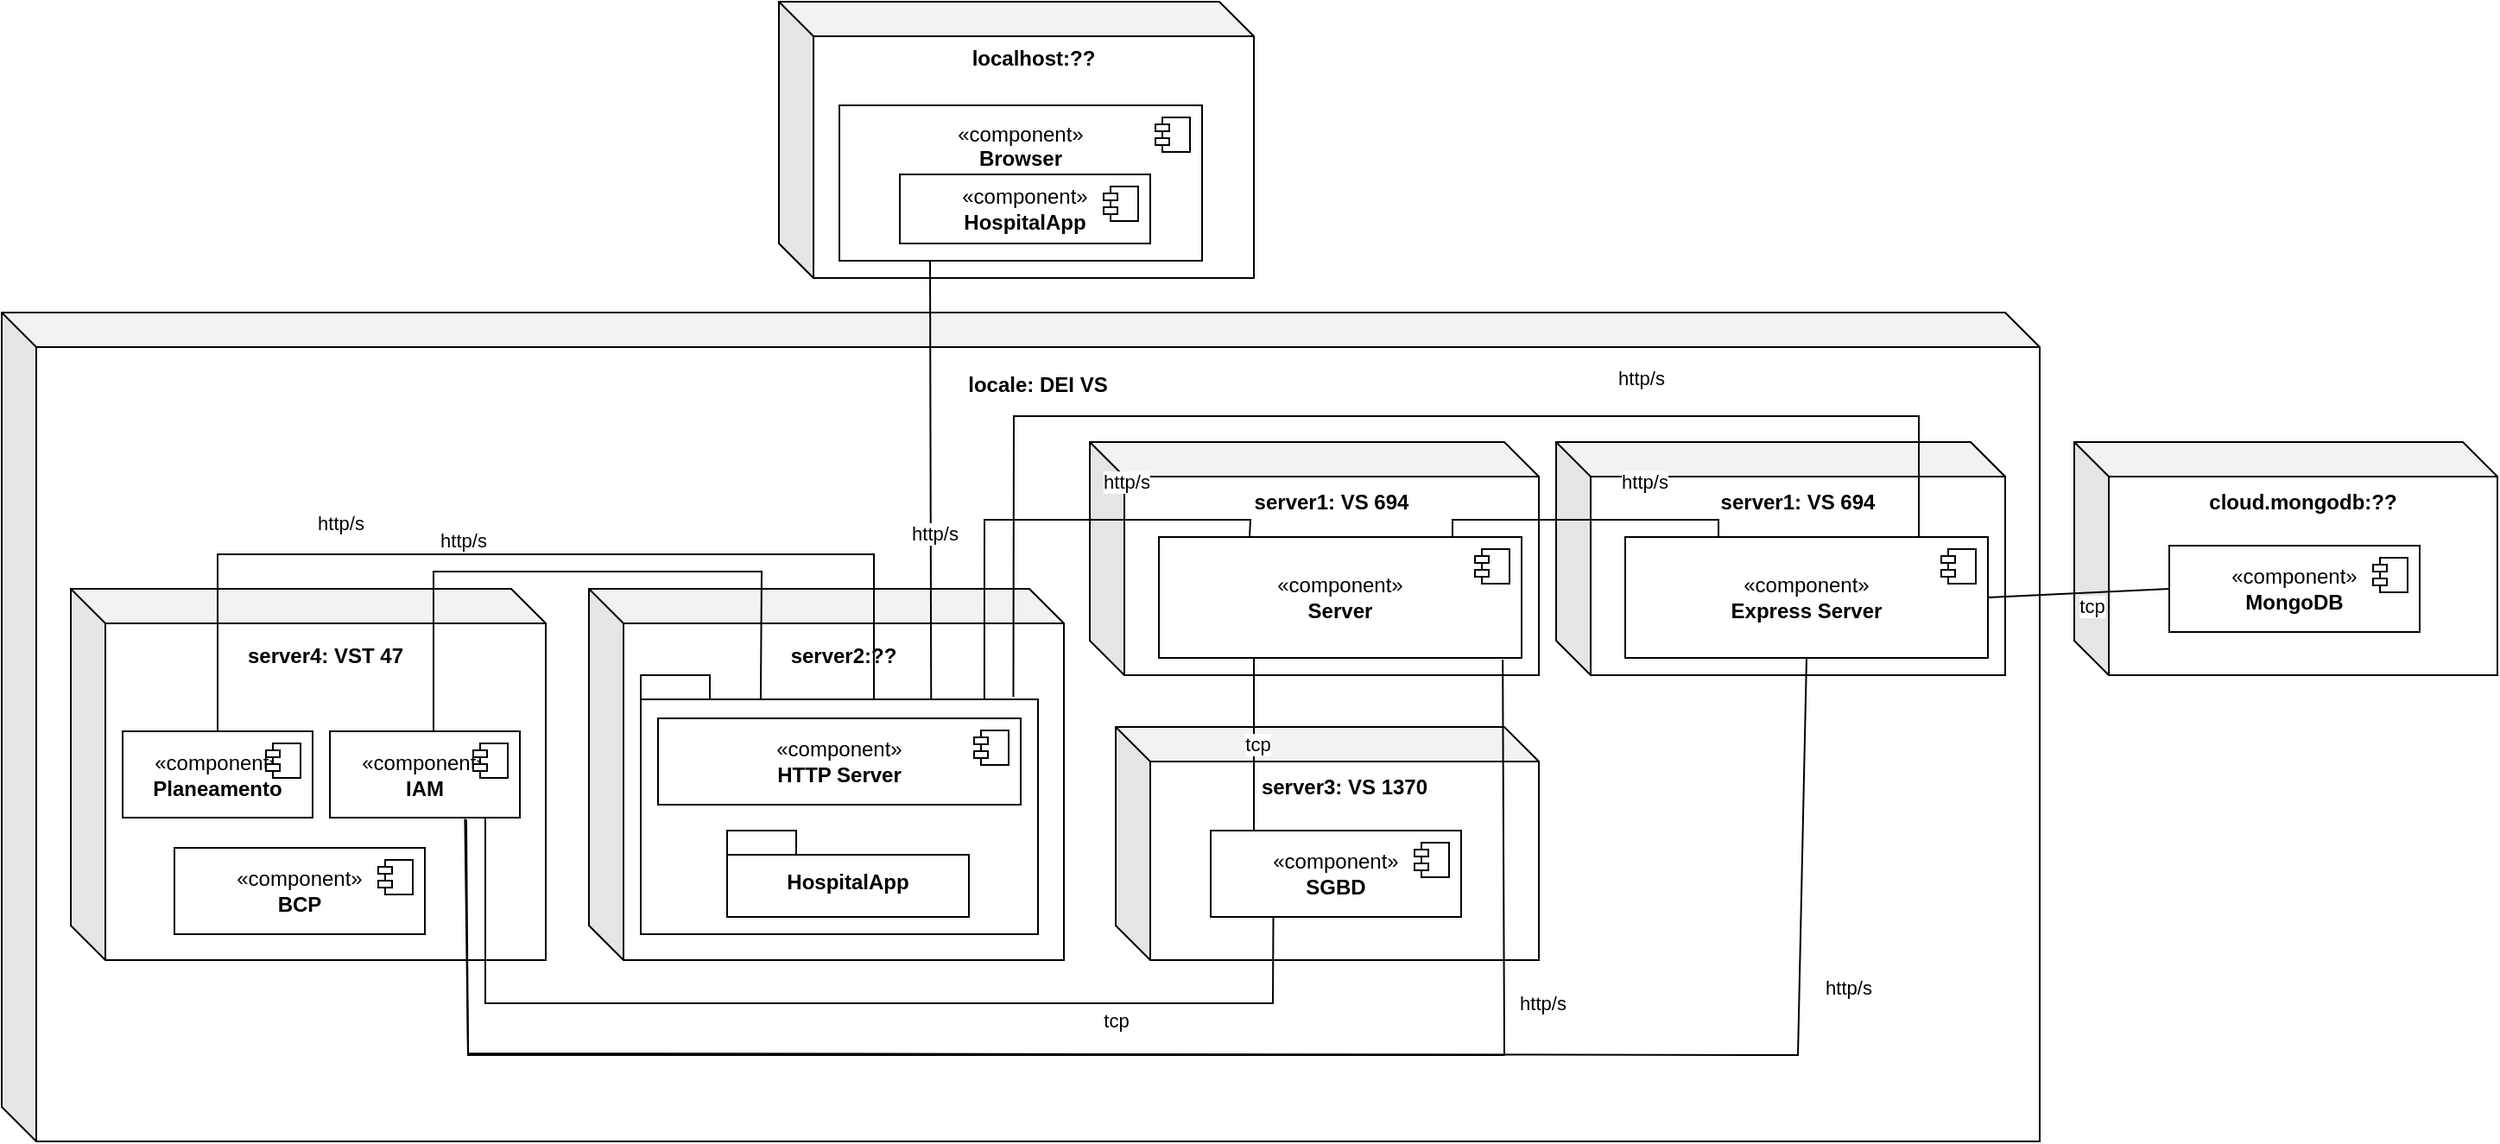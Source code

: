 <mxfile version="24.1.0" type="device">
  <diagram name="Página-1" id="HnM5bIwWVijFqjH4xQIT">
    <mxGraphModel dx="2812" dy="968" grid="1" gridSize="10" guides="1" tooltips="1" connect="1" arrows="1" fold="1" page="1" pageScale="1" pageWidth="827" pageHeight="1169" math="0" shadow="0">
      <root>
        <mxCell id="0" />
        <mxCell id="1" parent="0" />
        <mxCell id="ByQ2cYp2gSyykNQokh5q-1" value="&lt;b&gt;locale: DEI VS&lt;/b&gt;&lt;br&gt;&lt;div&gt;&lt;b&gt;&lt;br&gt;&lt;/b&gt;&lt;/div&gt;&lt;div&gt;&lt;b&gt;&lt;br&gt;&lt;/b&gt;&lt;/div&gt;&lt;div&gt;&lt;b&gt;&lt;br&gt;&lt;/b&gt;&lt;/div&gt;&lt;div&gt;&lt;b&gt;&lt;br&gt;&lt;/b&gt;&lt;/div&gt;&lt;div&gt;&lt;b&gt;&lt;br&gt;&lt;/b&gt;&lt;/div&gt;&lt;div&gt;&lt;b&gt;&lt;br&gt;&lt;/b&gt;&lt;/div&gt;&lt;div&gt;&lt;b&gt;&lt;br&gt;&lt;/b&gt;&lt;/div&gt;&lt;div&gt;&lt;br&gt;&lt;/div&gt;&lt;div&gt;&lt;br&gt;&lt;/div&gt;&lt;div&gt;&lt;br&gt;&lt;/div&gt;&lt;div&gt;&lt;br&gt;&lt;/div&gt;&lt;div&gt;&lt;br&gt;&lt;/div&gt;&lt;div&gt;&lt;br&gt;&lt;/div&gt;&lt;div&gt;&lt;br&gt;&lt;/div&gt;&lt;div&gt;&lt;br&gt;&lt;/div&gt;&lt;div&gt;&lt;br&gt;&lt;/div&gt;&lt;div&gt;&lt;br&gt;&lt;/div&gt;&lt;div&gt;&lt;br&gt;&lt;/div&gt;&lt;div&gt;&lt;br&gt;&lt;/div&gt;&lt;div&gt;&lt;br&gt;&lt;/div&gt;&lt;div&gt;&lt;br&gt;&lt;/div&gt;&lt;div&gt;&lt;br&gt;&lt;/div&gt;&lt;div&gt;&lt;br&gt;&lt;/div&gt;&lt;div&gt;&lt;br&gt;&lt;/div&gt;&lt;div&gt;&lt;br&gt;&lt;/div&gt;&lt;div&gt;&lt;br&gt;&lt;/div&gt;&lt;div&gt;&lt;br&gt;&lt;/div&gt;&lt;div&gt;&lt;br&gt;&lt;/div&gt;&lt;div&gt;&lt;br&gt;&lt;/div&gt;" style="shape=cube;whiteSpace=wrap;html=1;boundedLbl=1;backgroundOutline=1;darkOpacity=0.05;darkOpacity2=0.1;" parent="1" vertex="1">
          <mxGeometry x="-240" y="440" width="1180" height="480" as="geometry" />
        </mxCell>
        <mxCell id="PMfT4O3rlju3MlyJxA8M-1" value="&lt;b&gt;localhost:??&lt;/b&gt;&lt;div&gt;&lt;b&gt;&lt;br&gt;&lt;/b&gt;&lt;/div&gt;&lt;div&gt;&lt;b&gt;&lt;br&gt;&lt;/b&gt;&lt;/div&gt;&lt;div&gt;&lt;b&gt;&lt;br&gt;&lt;/b&gt;&lt;/div&gt;&lt;div&gt;&lt;b&gt;&lt;br&gt;&lt;/b&gt;&lt;/div&gt;&lt;div&gt;&lt;b&gt;&lt;br&gt;&lt;/b&gt;&lt;/div&gt;&lt;div&gt;&lt;b&gt;&lt;br&gt;&lt;/b&gt;&lt;/div&gt;&lt;div&gt;&lt;b&gt;&lt;br&gt;&lt;/b&gt;&lt;/div&gt;&lt;div&gt;&lt;br&gt;&lt;/div&gt;" style="shape=cube;whiteSpace=wrap;html=1;boundedLbl=1;backgroundOutline=1;darkOpacity=0.05;darkOpacity2=0.1;" parent="1" vertex="1">
          <mxGeometry x="210" y="260" width="275" height="160" as="geometry" />
        </mxCell>
        <mxCell id="PMfT4O3rlju3MlyJxA8M-2" value="«component»&lt;br&gt;&lt;b&gt;Browser&lt;/b&gt;&lt;div&gt;&lt;b&gt;&lt;br&gt;&lt;/b&gt;&lt;/div&gt;&lt;div&gt;&lt;b&gt;&lt;br&gt;&lt;/b&gt;&lt;/div&gt;&lt;div&gt;&lt;b&gt;&lt;br&gt;&lt;/b&gt;&lt;/div&gt;" style="html=1;dropTarget=0;whiteSpace=wrap;" parent="1" vertex="1">
          <mxGeometry x="245" y="320" width="210" height="90" as="geometry" />
        </mxCell>
        <mxCell id="PMfT4O3rlju3MlyJxA8M-3" value="" style="shape=module;jettyWidth=8;jettyHeight=4;" parent="PMfT4O3rlju3MlyJxA8M-2" vertex="1">
          <mxGeometry x="1" width="20" height="20" relative="1" as="geometry">
            <mxPoint x="-27" y="7" as="offset" />
          </mxGeometry>
        </mxCell>
        <mxCell id="PMfT4O3rlju3MlyJxA8M-4" value="«component»&lt;br&gt;&lt;b&gt;HospitalApp&lt;/b&gt;" style="html=1;dropTarget=0;whiteSpace=wrap;" parent="1" vertex="1">
          <mxGeometry x="280" y="360" width="145" height="40" as="geometry" />
        </mxCell>
        <mxCell id="PMfT4O3rlju3MlyJxA8M-5" value="" style="shape=module;jettyWidth=8;jettyHeight=4;" parent="PMfT4O3rlju3MlyJxA8M-4" vertex="1">
          <mxGeometry x="1" width="20" height="20" relative="1" as="geometry">
            <mxPoint x="-27" y="7" as="offset" />
          </mxGeometry>
        </mxCell>
        <mxCell id="PMfT4O3rlju3MlyJxA8M-8" value="&lt;b&gt;server2:??&lt;/b&gt;&lt;div&gt;&lt;b&gt;&lt;br&gt;&lt;/b&gt;&lt;/div&gt;&lt;div&gt;&lt;b&gt;&lt;br&gt;&lt;/b&gt;&lt;/div&gt;&lt;div&gt;&lt;b&gt;&lt;br&gt;&lt;/b&gt;&lt;/div&gt;&lt;div&gt;&lt;b&gt;&lt;br&gt;&lt;/b&gt;&lt;/div&gt;&lt;div&gt;&lt;b&gt;&lt;br&gt;&lt;/b&gt;&lt;/div&gt;&lt;div&gt;&lt;b&gt;&lt;br&gt;&lt;/b&gt;&lt;/div&gt;&lt;div&gt;&lt;b&gt;&lt;br&gt;&lt;/b&gt;&lt;/div&gt;&lt;div&gt;&lt;br&gt;&lt;/div&gt;&lt;div&gt;&lt;br&gt;&lt;/div&gt;&lt;div&gt;&lt;br&gt;&lt;/div&gt;&lt;div&gt;&lt;br&gt;&lt;/div&gt;" style="shape=cube;whiteSpace=wrap;html=1;boundedLbl=1;backgroundOutline=1;darkOpacity=0.05;darkOpacity2=0.1;" parent="1" vertex="1">
          <mxGeometry x="100" y="600" width="275" height="215" as="geometry" />
        </mxCell>
        <mxCell id="PMfT4O3rlju3MlyJxA8M-14" value="" style="endArrow=none;html=1;rounded=0;entryX=0.25;entryY=1;entryDx=0;entryDy=0;exitX=0.731;exitY=0.108;exitDx=0;exitDy=0;exitPerimeter=0;" parent="1" edge="1" target="PMfT4O3rlju3MlyJxA8M-2" source="ByQ2cYp2gSyykNQokh5q-7">
          <mxGeometry width="50" height="50" relative="1" as="geometry">
            <mxPoint x="330.73" y="665.18" as="sourcePoint" />
            <mxPoint x="330.0" y="410" as="targetPoint" />
          </mxGeometry>
        </mxCell>
        <mxCell id="PMfT4O3rlju3MlyJxA8M-15" value="http/s" style="edgeLabel;html=1;align=center;verticalAlign=middle;resizable=0;points=[];" parent="PMfT4O3rlju3MlyJxA8M-14" vertex="1" connectable="0">
          <mxGeometry x="-0.389" y="-2" relative="1" as="geometry">
            <mxPoint y="-20" as="offset" />
          </mxGeometry>
        </mxCell>
        <mxCell id="PMfT4O3rlju3MlyJxA8M-17" value="&lt;b&gt;server1: VS 694&lt;/b&gt;&lt;div&gt;&lt;b&gt;&lt;br&gt;&lt;/b&gt;&lt;/div&gt;&lt;div&gt;&lt;b&gt;&lt;br&gt;&lt;/b&gt;&lt;/div&gt;&lt;div&gt;&lt;b&gt;&lt;br&gt;&lt;/b&gt;&lt;/div&gt;&lt;div&gt;&lt;b&gt;&lt;br&gt;&lt;/b&gt;&lt;/div&gt;&lt;div&gt;&lt;b&gt;&lt;br&gt;&lt;/b&gt;&lt;/div&gt;&lt;div&gt;&lt;br&gt;&lt;/div&gt;" style="shape=cube;whiteSpace=wrap;html=1;boundedLbl=1;backgroundOutline=1;darkOpacity=0.05;darkOpacity2=0.1;" parent="1" vertex="1">
          <mxGeometry x="390" y="515" width="260" height="135" as="geometry" />
        </mxCell>
        <mxCell id="PMfT4O3rlju3MlyJxA8M-18" value="«component»&lt;br&gt;&lt;b&gt;Server&lt;/b&gt;" style="html=1;dropTarget=0;whiteSpace=wrap;" parent="1" vertex="1">
          <mxGeometry x="430" y="570" width="210" height="70" as="geometry" />
        </mxCell>
        <mxCell id="PMfT4O3rlju3MlyJxA8M-19" value="" style="shape=module;jettyWidth=8;jettyHeight=4;" parent="PMfT4O3rlju3MlyJxA8M-18" vertex="1">
          <mxGeometry x="1" width="20" height="20" relative="1" as="geometry">
            <mxPoint x="-27" y="7" as="offset" />
          </mxGeometry>
        </mxCell>
        <mxCell id="PMfT4O3rlju3MlyJxA8M-23" value="" style="endArrow=none;html=1;rounded=0;entryX=0.865;entryY=0.097;entryDx=0;entryDy=0;entryPerimeter=0;exitX=0.25;exitY=0;exitDx=0;exitDy=0;" parent="1" source="PMfT4O3rlju3MlyJxA8M-18" target="ByQ2cYp2gSyykNQokh5q-7" edge="1">
          <mxGeometry width="50" height="50" relative="1" as="geometry">
            <mxPoint x="440" y="515" as="sourcePoint" />
            <mxPoint x="439.5" y="455" as="targetPoint" />
            <Array as="points">
              <mxPoint x="483" y="560" />
              <mxPoint x="329" y="560" />
            </Array>
          </mxGeometry>
        </mxCell>
        <mxCell id="PMfT4O3rlju3MlyJxA8M-24" value="http/s" style="edgeLabel;html=1;align=center;verticalAlign=middle;resizable=0;points=[];" parent="PMfT4O3rlju3MlyJxA8M-23" vertex="1" connectable="0">
          <mxGeometry x="-0.389" y="-2" relative="1" as="geometry">
            <mxPoint y="-20" as="offset" />
          </mxGeometry>
        </mxCell>
        <mxCell id="ByQ2cYp2gSyykNQokh5q-7" value="" style="shape=folder;fontStyle=1;spacingTop=10;tabWidth=40;tabHeight=14;tabPosition=left;html=1;whiteSpace=wrap;" parent="1" vertex="1">
          <mxGeometry x="130" y="650" width="230" height="150" as="geometry" />
        </mxCell>
        <mxCell id="ByQ2cYp2gSyykNQokh5q-2" value="&lt;b&gt;server3: VS 1370&lt;/b&gt;&lt;div&gt;&lt;b&gt;&lt;br&gt;&lt;/b&gt;&lt;/div&gt;&lt;div&gt;&lt;b&gt;&lt;br&gt;&lt;/b&gt;&lt;/div&gt;&lt;div&gt;&lt;b&gt;&lt;br&gt;&lt;/b&gt;&lt;/div&gt;&lt;div&gt;&lt;b&gt;&lt;br&gt;&lt;/b&gt;&lt;/div&gt;&lt;div&gt;&lt;b&gt;&lt;br&gt;&lt;/b&gt;&lt;/div&gt;&lt;div&gt;&lt;br&gt;&lt;/div&gt;" style="shape=cube;whiteSpace=wrap;html=1;boundedLbl=1;backgroundOutline=1;darkOpacity=0.05;darkOpacity2=0.1;" parent="1" vertex="1">
          <mxGeometry x="405" y="680" width="245" height="135" as="geometry" />
        </mxCell>
        <mxCell id="ByQ2cYp2gSyykNQokh5q-3" value="«component»&lt;br&gt;&lt;b&gt;SGBD&lt;/b&gt;" style="html=1;dropTarget=0;whiteSpace=wrap;" parent="1" vertex="1">
          <mxGeometry x="460" y="740" width="145" height="50" as="geometry" />
        </mxCell>
        <mxCell id="ByQ2cYp2gSyykNQokh5q-4" value="" style="shape=module;jettyWidth=8;jettyHeight=4;" parent="ByQ2cYp2gSyykNQokh5q-3" vertex="1">
          <mxGeometry x="1" width="20" height="20" relative="1" as="geometry">
            <mxPoint x="-27" y="7" as="offset" />
          </mxGeometry>
        </mxCell>
        <mxCell id="ByQ2cYp2gSyykNQokh5q-5" value="" style="endArrow=none;html=1;rounded=0;entryX=0.929;entryY=1.017;entryDx=0;entryDy=0;entryPerimeter=0;" parent="1" edge="1">
          <mxGeometry width="50" height="50" relative="1" as="geometry">
            <mxPoint x="485" y="740" as="sourcePoint" />
            <mxPoint x="485" y="640" as="targetPoint" />
          </mxGeometry>
        </mxCell>
        <mxCell id="ByQ2cYp2gSyykNQokh5q-6" value="tcp" style="edgeLabel;html=1;align=center;verticalAlign=middle;resizable=0;points=[];" parent="ByQ2cYp2gSyykNQokh5q-5" vertex="1" connectable="0">
          <mxGeometry x="-0.389" y="-2" relative="1" as="geometry">
            <mxPoint y="-20" as="offset" />
          </mxGeometry>
        </mxCell>
        <mxCell id="PMfT4O3rlju3MlyJxA8M-9" value="«component»&lt;br&gt;&lt;b&gt;HTTP Server&lt;/b&gt;" style="html=1;dropTarget=0;whiteSpace=wrap;" parent="1" vertex="1">
          <mxGeometry x="140" y="675" width="210" height="50" as="geometry" />
        </mxCell>
        <mxCell id="PMfT4O3rlju3MlyJxA8M-10" value="" style="shape=module;jettyWidth=8;jettyHeight=4;" parent="PMfT4O3rlju3MlyJxA8M-9" vertex="1">
          <mxGeometry x="1" width="20" height="20" relative="1" as="geometry">
            <mxPoint x="-27" y="7" as="offset" />
          </mxGeometry>
        </mxCell>
        <mxCell id="PMfT4O3rlju3MlyJxA8M-13" value="HospitalApp" style="shape=folder;fontStyle=1;spacingTop=10;tabWidth=40;tabHeight=14;tabPosition=left;html=1;whiteSpace=wrap;" parent="1" vertex="1">
          <mxGeometry x="180" y="740" width="140" height="50" as="geometry" />
        </mxCell>
        <mxCell id="F64IuVh27xnONoimu2Wl-1" value="&lt;b&gt;server4: VST 47&lt;/b&gt;&lt;div&gt;&lt;b&gt;&lt;br&gt;&lt;/b&gt;&lt;/div&gt;&lt;div&gt;&lt;b&gt;&lt;br&gt;&lt;/b&gt;&lt;/div&gt;&lt;div&gt;&lt;b&gt;&lt;br&gt;&lt;/b&gt;&lt;/div&gt;&lt;div&gt;&lt;b&gt;&lt;br&gt;&lt;/b&gt;&lt;/div&gt;&lt;div&gt;&lt;b&gt;&lt;br&gt;&lt;/b&gt;&lt;/div&gt;&lt;div&gt;&lt;b&gt;&lt;br&gt;&lt;/b&gt;&lt;/div&gt;&lt;div&gt;&lt;b&gt;&lt;br&gt;&lt;/b&gt;&lt;/div&gt;&lt;div&gt;&lt;br&gt;&lt;/div&gt;&lt;div&gt;&lt;br&gt;&lt;/div&gt;&lt;div&gt;&lt;br&gt;&lt;/div&gt;&lt;div&gt;&lt;br&gt;&lt;/div&gt;" style="shape=cube;whiteSpace=wrap;html=1;boundedLbl=1;backgroundOutline=1;darkOpacity=0.05;darkOpacity2=0.1;" parent="1" vertex="1">
          <mxGeometry x="-200" y="600" width="275" height="215" as="geometry" />
        </mxCell>
        <mxCell id="ByQ2cYp2gSyykNQokh5q-8" value="«component»&lt;br&gt;&lt;b&gt;BCP&lt;/b&gt;" style="html=1;dropTarget=0;whiteSpace=wrap;" parent="1" vertex="1">
          <mxGeometry x="-140" y="750" width="145" height="50" as="geometry" />
        </mxCell>
        <mxCell id="ByQ2cYp2gSyykNQokh5q-9" value="" style="shape=module;jettyWidth=8;jettyHeight=4;" parent="ByQ2cYp2gSyykNQokh5q-8" vertex="1">
          <mxGeometry x="1" width="20" height="20" relative="1" as="geometry">
            <mxPoint x="-27" y="7" as="offset" />
          </mxGeometry>
        </mxCell>
        <mxCell id="PMfT4O3rlju3MlyJxA8M-21" value="«component»&lt;br&gt;&lt;b&gt;Planeamento&lt;/b&gt;" style="html=1;dropTarget=0;whiteSpace=wrap;" parent="1" vertex="1">
          <mxGeometry x="-170" y="682.5" width="110" height="50" as="geometry" />
        </mxCell>
        <mxCell id="PMfT4O3rlju3MlyJxA8M-22" value="" style="shape=module;jettyWidth=8;jettyHeight=4;" parent="PMfT4O3rlju3MlyJxA8M-21" vertex="1">
          <mxGeometry x="1" width="20" height="20" relative="1" as="geometry">
            <mxPoint x="-27" y="7" as="offset" />
          </mxGeometry>
        </mxCell>
        <mxCell id="F64IuVh27xnONoimu2Wl-2" value="" style="endArrow=none;html=1;rounded=0;exitX=0.5;exitY=0;exitDx=0;exitDy=0;entryX=0;entryY=0;entryDx=135;entryDy=14;entryPerimeter=0;" parent="1" source="PMfT4O3rlju3MlyJxA8M-21" edge="1" target="ByQ2cYp2gSyykNQokh5q-7">
          <mxGeometry width="50" height="50" relative="1" as="geometry">
            <mxPoint x="300.73" y="655.18" as="sourcePoint" />
            <mxPoint x="300" y="660" as="targetPoint" />
            <Array as="points">
              <mxPoint x="-115" y="580" />
              <mxPoint x="265" y="580" />
            </Array>
          </mxGeometry>
        </mxCell>
        <mxCell id="F64IuVh27xnONoimu2Wl-3" value="http/s" style="edgeLabel;html=1;align=center;verticalAlign=middle;resizable=0;points=[];" parent="F64IuVh27xnONoimu2Wl-2" vertex="1" connectable="0">
          <mxGeometry x="-0.389" y="-2" relative="1" as="geometry">
            <mxPoint y="-20" as="offset" />
          </mxGeometry>
        </mxCell>
        <mxCell id="_rILrdPvo1WMu8RO14q2-1" value="&lt;b&gt;server1: VS 694&lt;/b&gt;&lt;div&gt;&lt;b&gt;&lt;br&gt;&lt;/b&gt;&lt;/div&gt;&lt;div&gt;&lt;b&gt;&lt;br&gt;&lt;/b&gt;&lt;/div&gt;&lt;div&gt;&lt;b&gt;&lt;br&gt;&lt;/b&gt;&lt;/div&gt;&lt;div&gt;&lt;b&gt;&lt;br&gt;&lt;/b&gt;&lt;/div&gt;&lt;div&gt;&lt;b&gt;&lt;br&gt;&lt;/b&gt;&lt;/div&gt;&lt;div&gt;&lt;br&gt;&lt;/div&gt;" style="shape=cube;whiteSpace=wrap;html=1;boundedLbl=1;backgroundOutline=1;darkOpacity=0.05;darkOpacity2=0.1;" vertex="1" parent="1">
          <mxGeometry x="660" y="515" width="260" height="135" as="geometry" />
        </mxCell>
        <mxCell id="_rILrdPvo1WMu8RO14q2-2" value="«component»&lt;br&gt;&lt;b&gt;Express Server&lt;/b&gt;" style="html=1;dropTarget=0;whiteSpace=wrap;" vertex="1" parent="1">
          <mxGeometry x="700" y="570" width="210" height="70" as="geometry" />
        </mxCell>
        <mxCell id="_rILrdPvo1WMu8RO14q2-3" value="" style="shape=module;jettyWidth=8;jettyHeight=4;" vertex="1" parent="_rILrdPvo1WMu8RO14q2-2">
          <mxGeometry x="1" width="20" height="20" relative="1" as="geometry">
            <mxPoint x="-27" y="7" as="offset" />
          </mxGeometry>
        </mxCell>
        <mxCell id="_rILrdPvo1WMu8RO14q2-4" value="&lt;b&gt;cloud.mongodb:??&lt;/b&gt;&lt;br&gt;&lt;div&gt;&lt;b&gt;&lt;br&gt;&lt;/b&gt;&lt;/div&gt;&lt;div&gt;&lt;b&gt;&lt;br&gt;&lt;/b&gt;&lt;/div&gt;&lt;div&gt;&lt;b&gt;&lt;br&gt;&lt;/b&gt;&lt;/div&gt;&lt;div&gt;&lt;b&gt;&lt;br&gt;&lt;/b&gt;&lt;/div&gt;&lt;div&gt;&lt;b&gt;&lt;br&gt;&lt;/b&gt;&lt;/div&gt;&lt;div&gt;&lt;br&gt;&lt;/div&gt;" style="shape=cube;whiteSpace=wrap;html=1;boundedLbl=1;backgroundOutline=1;darkOpacity=0.05;darkOpacity2=0.1;" vertex="1" parent="1">
          <mxGeometry x="960" y="515" width="245" height="135" as="geometry" />
        </mxCell>
        <mxCell id="_rILrdPvo1WMu8RO14q2-5" value="«component»&lt;br&gt;&lt;b&gt;MongoDB&lt;/b&gt;" style="html=1;dropTarget=0;whiteSpace=wrap;" vertex="1" parent="1">
          <mxGeometry x="1015" y="575" width="145" height="50" as="geometry" />
        </mxCell>
        <mxCell id="_rILrdPvo1WMu8RO14q2-6" value="" style="shape=module;jettyWidth=8;jettyHeight=4;" vertex="1" parent="_rILrdPvo1WMu8RO14q2-5">
          <mxGeometry x="1" width="20" height="20" relative="1" as="geometry">
            <mxPoint x="-27" y="7" as="offset" />
          </mxGeometry>
        </mxCell>
        <mxCell id="_rILrdPvo1WMu8RO14q2-7" value="" style="endArrow=none;html=1;rounded=0;entryX=1;entryY=0.5;entryDx=0;entryDy=0;exitX=0;exitY=0.5;exitDx=0;exitDy=0;" edge="1" parent="1" source="_rILrdPvo1WMu8RO14q2-5" target="_rILrdPvo1WMu8RO14q2-2">
          <mxGeometry width="50" height="50" relative="1" as="geometry">
            <mxPoint x="740" y="740" as="sourcePoint" />
            <mxPoint x="740" y="640" as="targetPoint" />
          </mxGeometry>
        </mxCell>
        <mxCell id="_rILrdPvo1WMu8RO14q2-8" value="tcp" style="edgeLabel;html=1;align=center;verticalAlign=middle;resizable=0;points=[];" vertex="1" connectable="0" parent="_rILrdPvo1WMu8RO14q2-7">
          <mxGeometry x="-0.389" y="-2" relative="1" as="geometry">
            <mxPoint x="-13" y="10" as="offset" />
          </mxGeometry>
        </mxCell>
        <mxCell id="_rILrdPvo1WMu8RO14q2-9" value="" style="endArrow=none;html=1;rounded=0;exitX=0.25;exitY=0;exitDx=0;exitDy=0;" edge="1" parent="1">
          <mxGeometry width="50" height="50" relative="1" as="geometry">
            <mxPoint x="754" y="570" as="sourcePoint" />
            <mxPoint x="600" y="570" as="targetPoint" />
            <Array as="points">
              <mxPoint x="754" y="560" />
              <mxPoint x="600" y="560" />
            </Array>
          </mxGeometry>
        </mxCell>
        <mxCell id="_rILrdPvo1WMu8RO14q2-10" value="http/s" style="edgeLabel;html=1;align=center;verticalAlign=middle;resizable=0;points=[];" vertex="1" connectable="0" parent="_rILrdPvo1WMu8RO14q2-9">
          <mxGeometry x="-0.389" y="-2" relative="1" as="geometry">
            <mxPoint y="-20" as="offset" />
          </mxGeometry>
        </mxCell>
        <mxCell id="_rILrdPvo1WMu8RO14q2-11" value="" style="endArrow=none;html=1;rounded=0;entryX=0.938;entryY=0.084;entryDx=0;entryDy=0;entryPerimeter=0;" edge="1" parent="1" target="ByQ2cYp2gSyykNQokh5q-7">
          <mxGeometry width="50" height="50" relative="1" as="geometry">
            <mxPoint x="870" y="570" as="sourcePoint" />
            <mxPoint x="720.5" y="665" as="targetPoint" />
            <Array as="points">
              <mxPoint x="870" y="560" />
              <mxPoint x="870" y="500" />
              <mxPoint x="346" y="500" />
            </Array>
          </mxGeometry>
        </mxCell>
        <mxCell id="_rILrdPvo1WMu8RO14q2-12" value="http/s" style="edgeLabel;html=1;align=center;verticalAlign=middle;resizable=0;points=[];" vertex="1" connectable="0" parent="_rILrdPvo1WMu8RO14q2-11">
          <mxGeometry x="-0.389" y="-2" relative="1" as="geometry">
            <mxPoint y="-20" as="offset" />
          </mxGeometry>
        </mxCell>
        <mxCell id="_rILrdPvo1WMu8RO14q2-13" value="«component»&lt;br&gt;&lt;b&gt;IAM&lt;/b&gt;" style="html=1;dropTarget=0;whiteSpace=wrap;" vertex="1" parent="1">
          <mxGeometry x="-50" y="682.5" width="110" height="50" as="geometry" />
        </mxCell>
        <mxCell id="_rILrdPvo1WMu8RO14q2-14" value="" style="shape=module;jettyWidth=8;jettyHeight=4;" vertex="1" parent="_rILrdPvo1WMu8RO14q2-13">
          <mxGeometry x="1" width="20" height="20" relative="1" as="geometry">
            <mxPoint x="-27" y="7" as="offset" />
          </mxGeometry>
        </mxCell>
        <mxCell id="_rILrdPvo1WMu8RO14q2-15" value="" style="endArrow=none;html=1;rounded=0;entryX=0.929;entryY=1.017;entryDx=0;entryDy=0;entryPerimeter=0;exitX=0.25;exitY=1;exitDx=0;exitDy=0;" edge="1" parent="1" source="ByQ2cYp2gSyykNQokh5q-3">
          <mxGeometry width="50" height="50" relative="1" as="geometry">
            <mxPoint x="40" y="832.5" as="sourcePoint" />
            <mxPoint x="40" y="732.5" as="targetPoint" />
            <Array as="points">
              <mxPoint x="496" y="840" />
              <mxPoint x="40" y="840" />
            </Array>
          </mxGeometry>
        </mxCell>
        <mxCell id="_rILrdPvo1WMu8RO14q2-16" value="tcp" style="edgeLabel;html=1;align=center;verticalAlign=middle;resizable=0;points=[];" vertex="1" connectable="0" parent="_rILrdPvo1WMu8RO14q2-15">
          <mxGeometry x="-0.389" y="-2" relative="1" as="geometry">
            <mxPoint x="46" y="12" as="offset" />
          </mxGeometry>
        </mxCell>
        <mxCell id="_rILrdPvo1WMu8RO14q2-17" value="" style="endArrow=none;html=1;rounded=0;exitX=0.5;exitY=0;exitDx=0;exitDy=0;entryX=0.302;entryY=0.095;entryDx=0;entryDy=0;entryPerimeter=0;" edge="1" parent="1" target="ByQ2cYp2gSyykNQokh5q-7">
          <mxGeometry width="50" height="50" relative="1" as="geometry">
            <mxPoint x="10" y="682.5" as="sourcePoint" />
            <mxPoint x="390" y="663.5" as="targetPoint" />
            <Array as="points">
              <mxPoint x="10" y="590" />
              <mxPoint x="200" y="590" />
            </Array>
          </mxGeometry>
        </mxCell>
        <mxCell id="_rILrdPvo1WMu8RO14q2-18" value="http/s" style="edgeLabel;html=1;align=center;verticalAlign=middle;resizable=0;points=[];" vertex="1" connectable="0" parent="_rILrdPvo1WMu8RO14q2-17">
          <mxGeometry x="-0.389" y="-2" relative="1" as="geometry">
            <mxPoint y="-20" as="offset" />
          </mxGeometry>
        </mxCell>
        <mxCell id="_rILrdPvo1WMu8RO14q2-19" value="" style="endArrow=none;html=1;rounded=0;exitX=0.711;exitY=1.016;exitDx=0;exitDy=0;entryX=0.948;entryY=1.015;entryDx=0;entryDy=0;entryPerimeter=0;exitPerimeter=0;" edge="1" parent="1" source="_rILrdPvo1WMu8RO14q2-13" target="PMfT4O3rlju3MlyJxA8M-18">
          <mxGeometry width="50" height="50" relative="1" as="geometry">
            <mxPoint x="20" y="692.5" as="sourcePoint" />
            <mxPoint x="209" y="674" as="targetPoint" />
            <Array as="points">
              <mxPoint x="30" y="870" />
              <mxPoint x="630" y="870" />
            </Array>
          </mxGeometry>
        </mxCell>
        <mxCell id="_rILrdPvo1WMu8RO14q2-20" value="http/s" style="edgeLabel;html=1;align=center;verticalAlign=middle;resizable=0;points=[];" vertex="1" connectable="0" parent="_rILrdPvo1WMu8RO14q2-19">
          <mxGeometry x="-0.389" y="-2" relative="1" as="geometry">
            <mxPoint x="463" y="-32" as="offset" />
          </mxGeometry>
        </mxCell>
        <mxCell id="_rILrdPvo1WMu8RO14q2-21" value="" style="endArrow=none;html=1;rounded=0;exitX=0.718;exitY=1.021;exitDx=0;exitDy=0;entryX=0.5;entryY=1;entryDx=0;entryDy=0;exitPerimeter=0;" edge="1" parent="1" source="_rILrdPvo1WMu8RO14q2-13" target="_rILrdPvo1WMu8RO14q2-2">
          <mxGeometry width="50" height="50" relative="1" as="geometry">
            <mxPoint x="33" y="732" as="sourcePoint" />
            <mxPoint x="629" y="640" as="targetPoint" />
            <Array as="points">
              <mxPoint x="30" y="869" />
              <mxPoint x="800" y="870" />
            </Array>
          </mxGeometry>
        </mxCell>
        <mxCell id="_rILrdPvo1WMu8RO14q2-22" value="http/s" style="edgeLabel;html=1;align=center;verticalAlign=middle;resizable=0;points=[];" vertex="1" connectable="0" parent="_rILrdPvo1WMu8RO14q2-21">
          <mxGeometry x="-0.389" y="-2" relative="1" as="geometry">
            <mxPoint x="587" y="-41" as="offset" />
          </mxGeometry>
        </mxCell>
      </root>
    </mxGraphModel>
  </diagram>
</mxfile>
